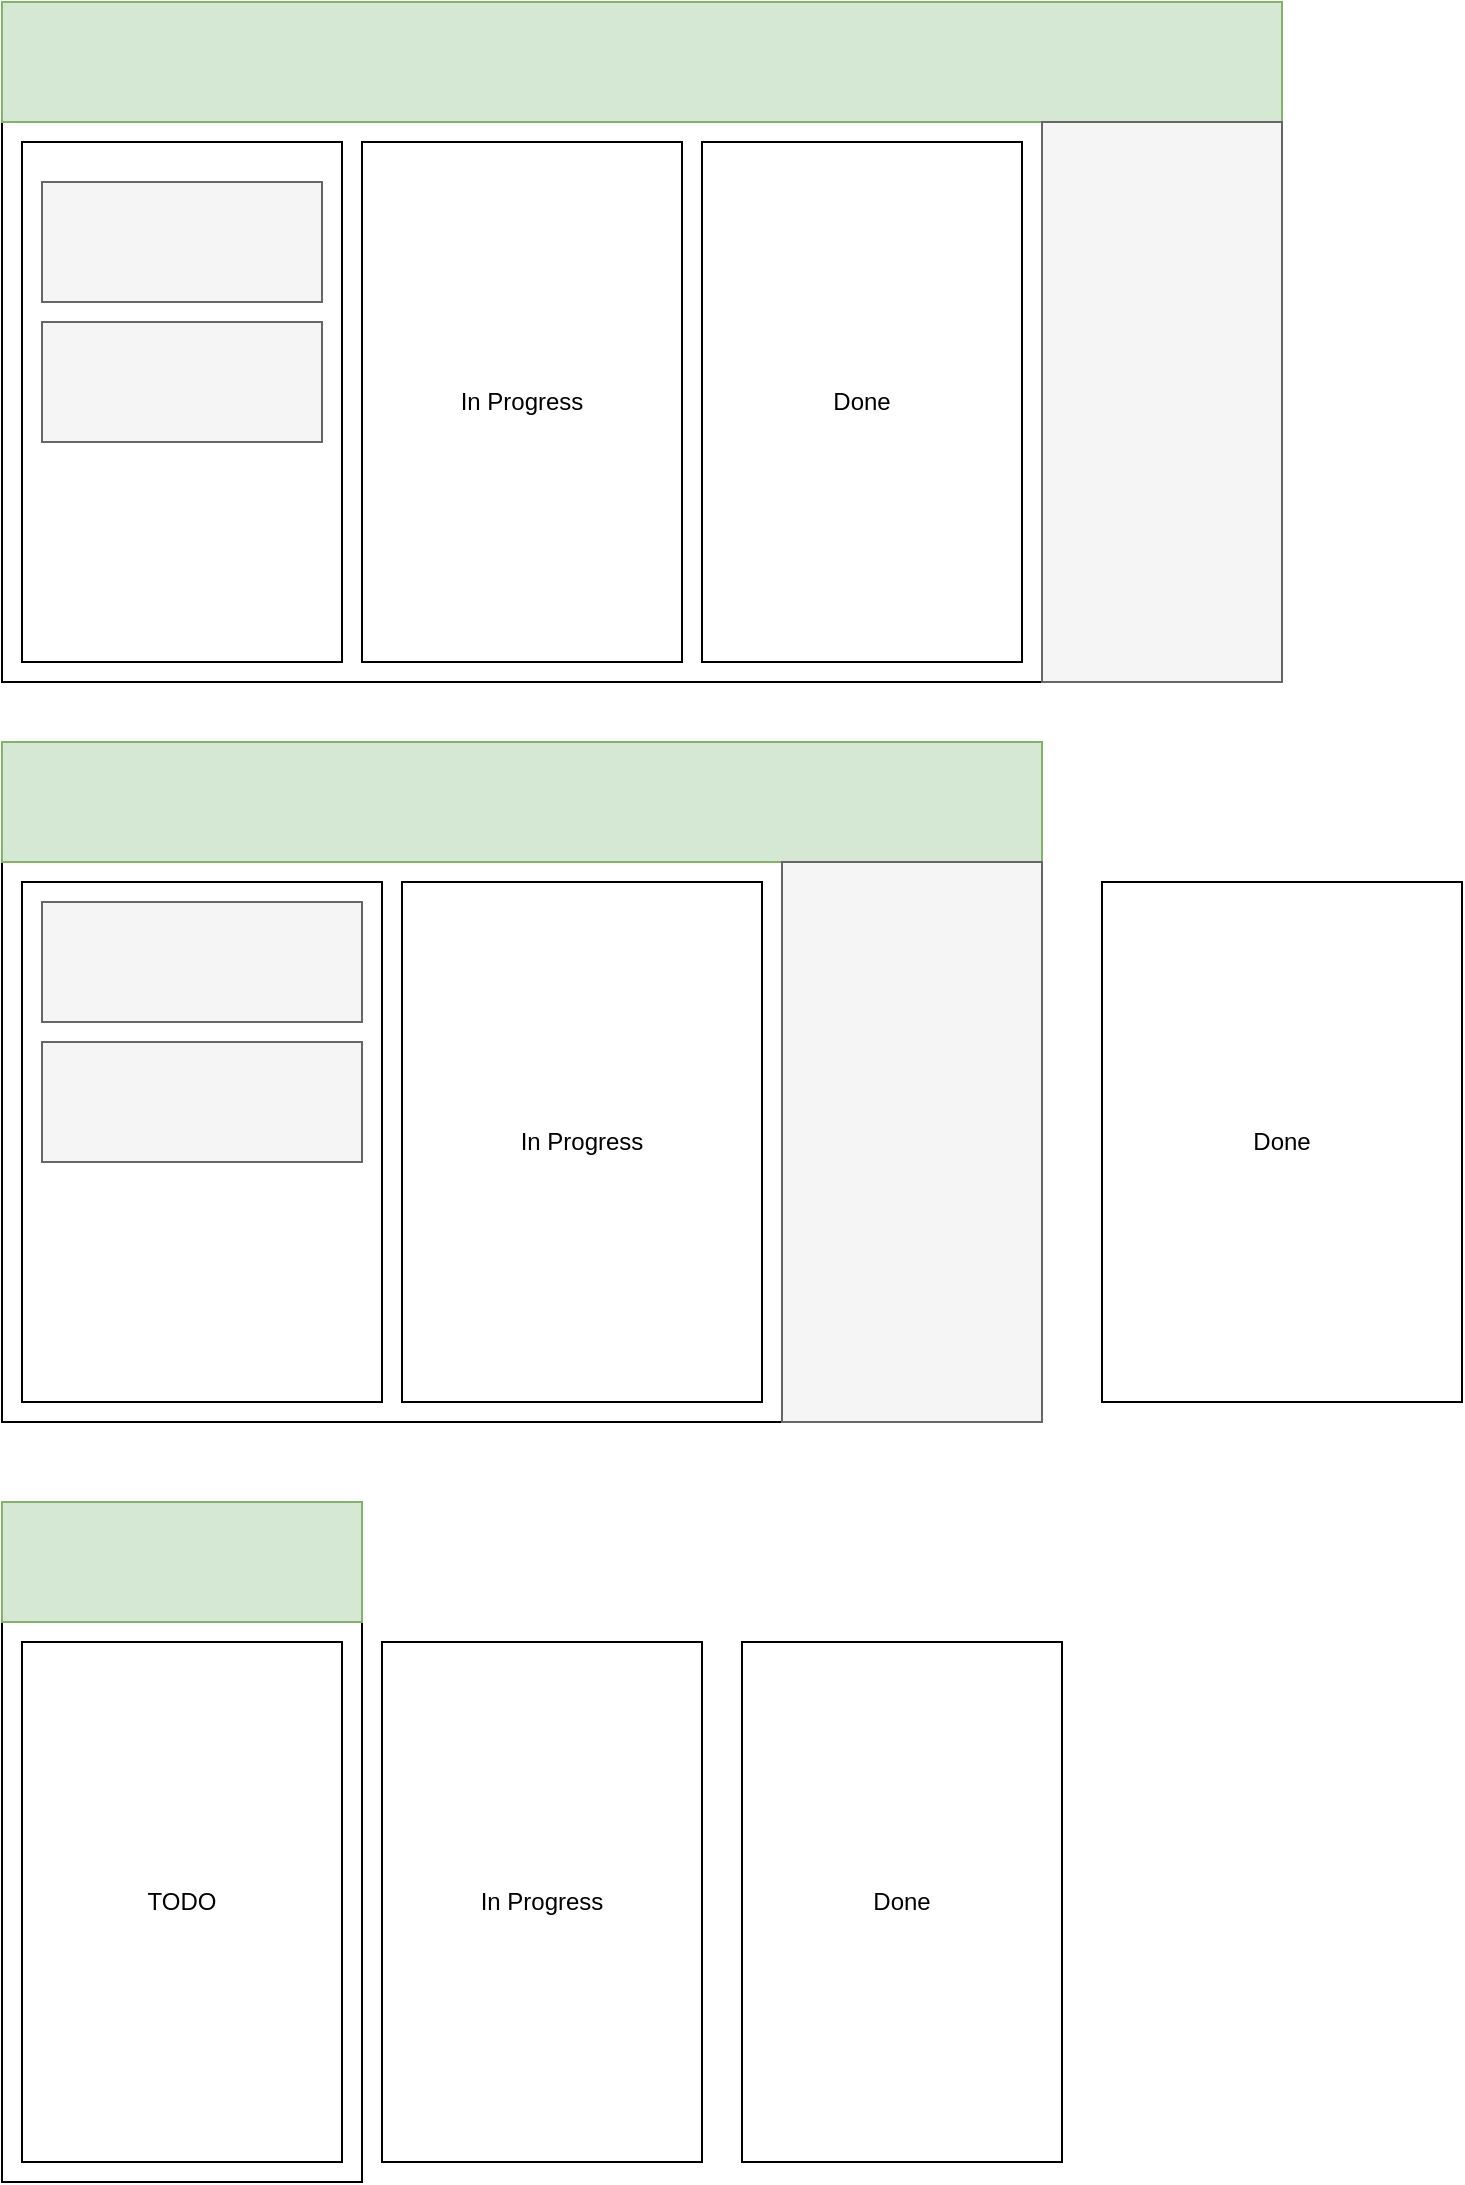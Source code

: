 <mxfile version="20.8.5" type="github"><diagram id="lxE_oM2vQ5n9hN3GJd1I" name="Page-1"><mxGraphModel dx="548" dy="276" grid="1" gridSize="10" guides="1" tooltips="1" connect="1" arrows="1" fold="1" page="1" pageScale="1" pageWidth="827" pageHeight="1169" math="0" shadow="0"><root><mxCell id="0"/><mxCell id="1" parent="0"/><mxCell id="3xRKntFQMKnunTuZqMZy-1" value="" style="rounded=0;whiteSpace=wrap;html=1;" vertex="1" parent="1"><mxGeometry x="20" y="410" width="520" height="340" as="geometry"/></mxCell><mxCell id="3xRKntFQMKnunTuZqMZy-2" value="" style="rounded=0;whiteSpace=wrap;html=1;fillColor=#d5e8d4;strokeColor=#82b366;" vertex="1" parent="1"><mxGeometry x="20" y="410" width="520" height="60" as="geometry"/></mxCell><mxCell id="3xRKntFQMKnunTuZqMZy-3" value="" style="rounded=0;whiteSpace=wrap;html=1;fillColor=#f5f5f5;strokeColor=#666666;fontColor=#333333;" vertex="1" parent="1"><mxGeometry x="410" y="470" width="130" height="280" as="geometry"/></mxCell><mxCell id="3xRKntFQMKnunTuZqMZy-4" value="TODO" style="rounded=0;whiteSpace=wrap;html=1;" vertex="1" parent="1"><mxGeometry x="30" y="480" width="180" height="260" as="geometry"/></mxCell><mxCell id="3xRKntFQMKnunTuZqMZy-5" value="In Progress" style="rounded=0;whiteSpace=wrap;html=1;" vertex="1" parent="1"><mxGeometry x="220" y="480" width="180" height="260" as="geometry"/></mxCell><mxCell id="3xRKntFQMKnunTuZqMZy-6" value="Done" style="rounded=0;whiteSpace=wrap;html=1;" vertex="1" parent="1"><mxGeometry x="570" y="480" width="180" height="260" as="geometry"/></mxCell><mxCell id="3xRKntFQMKnunTuZqMZy-7" value="" style="rounded=0;whiteSpace=wrap;html=1;" vertex="1" parent="1"><mxGeometry x="20" y="790" width="180" height="340" as="geometry"/></mxCell><mxCell id="3xRKntFQMKnunTuZqMZy-8" value="" style="rounded=0;whiteSpace=wrap;html=1;fillColor=#d5e8d4;strokeColor=#82b366;" vertex="1" parent="1"><mxGeometry x="20" y="790" width="180" height="60" as="geometry"/></mxCell><mxCell id="3xRKntFQMKnunTuZqMZy-10" value="TODO" style="rounded=0;whiteSpace=wrap;html=1;" vertex="1" parent="1"><mxGeometry x="30" y="860" width="160" height="260" as="geometry"/></mxCell><mxCell id="3xRKntFQMKnunTuZqMZy-11" value="In Progress" style="rounded=0;whiteSpace=wrap;html=1;" vertex="1" parent="1"><mxGeometry x="210" y="860" width="160" height="260" as="geometry"/></mxCell><mxCell id="3xRKntFQMKnunTuZqMZy-14" value="Done" style="rounded=0;whiteSpace=wrap;html=1;" vertex="1" parent="1"><mxGeometry x="390" y="860" width="160" height="260" as="geometry"/></mxCell><mxCell id="3xRKntFQMKnunTuZqMZy-26" value="" style="rounded=0;whiteSpace=wrap;html=1;" vertex="1" parent="1"><mxGeometry x="20" y="40" width="640" height="340" as="geometry"/></mxCell><mxCell id="3xRKntFQMKnunTuZqMZy-27" value="" style="rounded=0;whiteSpace=wrap;html=1;fillColor=#d5e8d4;strokeColor=#82b366;" vertex="1" parent="1"><mxGeometry x="20" y="40" width="640" height="60" as="geometry"/></mxCell><mxCell id="3xRKntFQMKnunTuZqMZy-28" value="" style="rounded=0;whiteSpace=wrap;html=1;fillColor=#f5f5f5;strokeColor=#666666;fontColor=#333333;" vertex="1" parent="1"><mxGeometry x="540" y="100" width="120" height="280" as="geometry"/></mxCell><mxCell id="3xRKntFQMKnunTuZqMZy-32" value="TODO" style="rounded=0;whiteSpace=wrap;html=1;" vertex="1" parent="1"><mxGeometry x="30" y="110" width="160" height="260" as="geometry"/></mxCell><mxCell id="3xRKntFQMKnunTuZqMZy-33" value="In Progress" style="rounded=0;whiteSpace=wrap;html=1;" vertex="1" parent="1"><mxGeometry x="200" y="110" width="160" height="260" as="geometry"/></mxCell><mxCell id="3xRKntFQMKnunTuZqMZy-34" value="Done" style="rounded=0;whiteSpace=wrap;html=1;" vertex="1" parent="1"><mxGeometry x="370" y="110" width="160" height="260" as="geometry"/></mxCell><mxCell id="3xRKntFQMKnunTuZqMZy-35" value="" style="rounded=0;whiteSpace=wrap;html=1;fillColor=#f5f5f5;fontColor=#333333;strokeColor=#666666;" vertex="1" parent="1"><mxGeometry x="40" y="130" width="140" height="60" as="geometry"/></mxCell><mxCell id="3xRKntFQMKnunTuZqMZy-36" value="" style="rounded=0;whiteSpace=wrap;html=1;fillColor=#f5f5f5;fontColor=#333333;strokeColor=#666666;" vertex="1" parent="1"><mxGeometry x="40" y="200" width="140" height="60" as="geometry"/></mxCell><mxCell id="3xRKntFQMKnunTuZqMZy-37" value="" style="rounded=0;whiteSpace=wrap;html=1;fillColor=#f5f5f5;fontColor=#333333;strokeColor=#666666;" vertex="1" parent="1"><mxGeometry x="40" y="560" width="160" height="60" as="geometry"/></mxCell><mxCell id="3xRKntFQMKnunTuZqMZy-38" value="" style="rounded=0;whiteSpace=wrap;html=1;fillColor=#f5f5f5;fontColor=#333333;strokeColor=#666666;" vertex="1" parent="1"><mxGeometry x="40" y="490" width="160" height="60" as="geometry"/></mxCell></root></mxGraphModel></diagram></mxfile>
